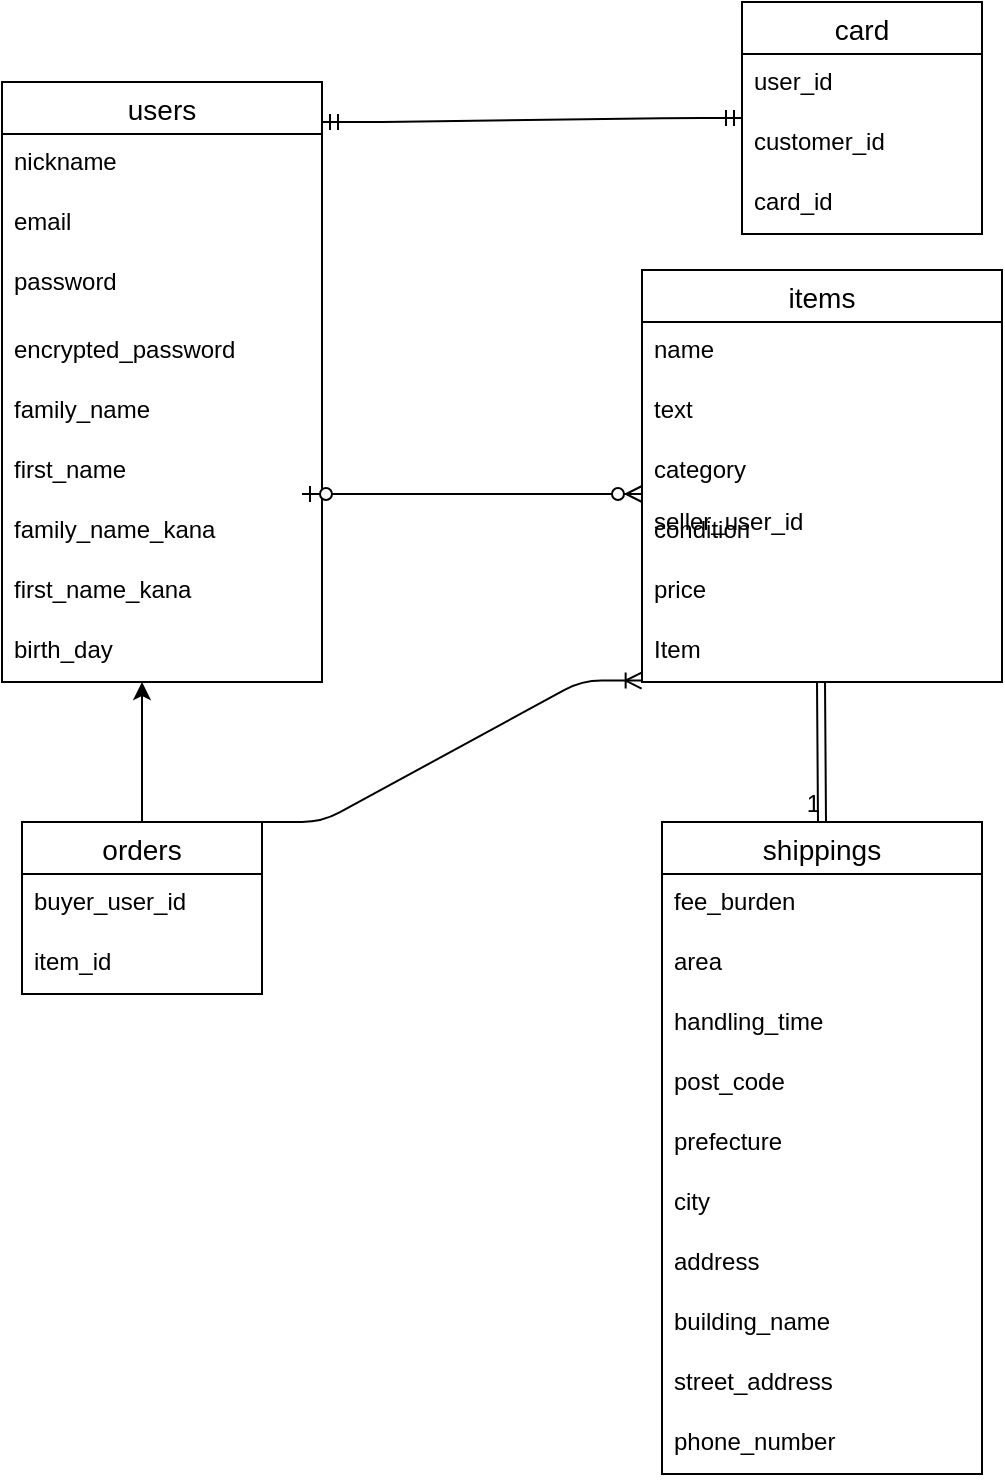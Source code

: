 <mxfile>
    <diagram id="Ik5erRTqudhsV00wJKPT" name="ページ1">
        <mxGraphModel dx="596" dy="916" grid="1" gridSize="10" guides="1" tooltips="1" connect="1" arrows="1" fold="1" page="1" pageScale="1" pageWidth="827" pageHeight="1169" math="0" shadow="0">
            <root>
                <mxCell id="0"/>
                <mxCell id="1" parent="0"/>
                <mxCell id="fyyXkuvYJVI8IvGRbl2T-38" value="users" style="swimlane;fontStyle=0;childLayout=stackLayout;horizontal=1;startSize=26;horizontalStack=0;resizeParent=1;resizeParentMax=0;resizeLast=0;collapsible=1;marginBottom=0;align=center;fontSize=14;" parent="1" vertex="1">
                    <mxGeometry x="10" y="80" width="160" height="300" as="geometry"/>
                </mxCell>
                <mxCell id="fyyXkuvYJVI8IvGRbl2T-39" value="nickname" style="text;strokeColor=none;fillColor=none;spacingLeft=4;spacingRight=4;overflow=hidden;rotatable=0;points=[[0,0.5],[1,0.5]];portConstraint=eastwest;fontSize=12;" parent="fyyXkuvYJVI8IvGRbl2T-38" vertex="1">
                    <mxGeometry y="26" width="160" height="30" as="geometry"/>
                </mxCell>
                <mxCell id="fyyXkuvYJVI8IvGRbl2T-40" value="email" style="text;strokeColor=none;fillColor=none;spacingLeft=4;spacingRight=4;overflow=hidden;rotatable=0;points=[[0,0.5],[1,0.5]];portConstraint=eastwest;fontSize=12;" parent="fyyXkuvYJVI8IvGRbl2T-38" vertex="1">
                    <mxGeometry y="56" width="160" height="30" as="geometry"/>
                </mxCell>
                <mxCell id="fyyXkuvYJVI8IvGRbl2T-41" value="password" style="text;strokeColor=none;fillColor=none;spacingLeft=4;spacingRight=4;overflow=hidden;rotatable=0;points=[[0,0.5],[1,0.5]];portConstraint=eastwest;fontSize=12;" parent="fyyXkuvYJVI8IvGRbl2T-38" vertex="1">
                    <mxGeometry y="86" width="160" height="34" as="geometry"/>
                </mxCell>
                <mxCell id="fyyXkuvYJVI8IvGRbl2T-42" value="encrypted_password" style="text;strokeColor=none;fillColor=none;spacingLeft=4;spacingRight=4;overflow=hidden;rotatable=0;points=[[0,0.5],[1,0.5]];portConstraint=eastwest;fontSize=12;" parent="fyyXkuvYJVI8IvGRbl2T-38" vertex="1">
                    <mxGeometry y="120" width="160" height="30" as="geometry"/>
                </mxCell>
                <mxCell id="fyyXkuvYJVI8IvGRbl2T-44" value="family_name" style="text;strokeColor=none;fillColor=none;spacingLeft=4;spacingRight=4;overflow=hidden;rotatable=0;points=[[0,0.5],[1,0.5]];portConstraint=eastwest;fontSize=12;" parent="fyyXkuvYJVI8IvGRbl2T-38" vertex="1">
                    <mxGeometry y="150" width="160" height="30" as="geometry"/>
                </mxCell>
                <mxCell id="fyyXkuvYJVI8IvGRbl2T-45" value="first_name" style="text;strokeColor=none;fillColor=none;spacingLeft=4;spacingRight=4;overflow=hidden;rotatable=0;points=[[0,0.5],[1,0.5]];portConstraint=eastwest;fontSize=12;" parent="fyyXkuvYJVI8IvGRbl2T-38" vertex="1">
                    <mxGeometry y="180" width="160" height="30" as="geometry"/>
                </mxCell>
                <mxCell id="fyyXkuvYJVI8IvGRbl2T-46" value="family_name_kana" style="text;strokeColor=none;fillColor=none;spacingLeft=4;spacingRight=4;overflow=hidden;rotatable=0;points=[[0,0.5],[1,0.5]];portConstraint=eastwest;fontSize=12;" parent="fyyXkuvYJVI8IvGRbl2T-38" vertex="1">
                    <mxGeometry y="210" width="160" height="30" as="geometry"/>
                </mxCell>
                <mxCell id="fyyXkuvYJVI8IvGRbl2T-47" value="first_name_kana" style="text;strokeColor=none;fillColor=none;spacingLeft=4;spacingRight=4;overflow=hidden;rotatable=0;points=[[0,0.5],[1,0.5]];portConstraint=eastwest;fontSize=12;" parent="fyyXkuvYJVI8IvGRbl2T-38" vertex="1">
                    <mxGeometry y="240" width="160" height="30" as="geometry"/>
                </mxCell>
                <mxCell id="fyyXkuvYJVI8IvGRbl2T-48" value="birth_day" style="text;strokeColor=none;fillColor=none;spacingLeft=4;spacingRight=4;overflow=hidden;rotatable=0;points=[[0,0.5],[1,0.5]];portConstraint=eastwest;fontSize=12;" parent="fyyXkuvYJVI8IvGRbl2T-38" vertex="1">
                    <mxGeometry y="270" width="160" height="30" as="geometry"/>
                </mxCell>
                <mxCell id="fyyXkuvYJVI8IvGRbl2T-51" value="items" style="swimlane;fontStyle=0;childLayout=stackLayout;horizontal=1;startSize=26;horizontalStack=0;resizeParent=1;resizeParentMax=0;resizeLast=0;collapsible=1;marginBottom=0;align=center;fontSize=14;" parent="1" vertex="1">
                    <mxGeometry x="330" y="174" width="180" height="206" as="geometry"/>
                </mxCell>
                <mxCell id="fyyXkuvYJVI8IvGRbl2T-52" value="name" style="text;strokeColor=none;fillColor=none;spacingLeft=4;spacingRight=4;overflow=hidden;rotatable=0;points=[[0,0.5],[1,0.5]];portConstraint=eastwest;fontSize=12;" parent="fyyXkuvYJVI8IvGRbl2T-51" vertex="1">
                    <mxGeometry y="26" width="180" height="30" as="geometry"/>
                </mxCell>
                <mxCell id="fyyXkuvYJVI8IvGRbl2T-53" value="text" style="text;strokeColor=none;fillColor=none;spacingLeft=4;spacingRight=4;overflow=hidden;rotatable=0;points=[[0,0.5],[1,0.5]];portConstraint=eastwest;fontSize=12;" parent="fyyXkuvYJVI8IvGRbl2T-51" vertex="1">
                    <mxGeometry y="56" width="180" height="30" as="geometry"/>
                </mxCell>
                <mxCell id="fyyXkuvYJVI8IvGRbl2T-54" value="category" style="text;strokeColor=none;fillColor=none;spacingLeft=4;spacingRight=4;overflow=hidden;rotatable=0;points=[[0,0.5],[1,0.5]];portConstraint=eastwest;fontSize=12;" parent="fyyXkuvYJVI8IvGRbl2T-51" vertex="1">
                    <mxGeometry y="86" width="180" height="30" as="geometry"/>
                </mxCell>
                <mxCell id="fyyXkuvYJVI8IvGRbl2T-55" value="condition" style="text;strokeColor=none;fillColor=none;spacingLeft=4;spacingRight=4;overflow=hidden;rotatable=0;points=[[0,0.5],[1,0.5]];portConstraint=eastwest;fontSize=12;" parent="fyyXkuvYJVI8IvGRbl2T-51" vertex="1">
                    <mxGeometry y="116" width="180" height="30" as="geometry"/>
                </mxCell>
                <mxCell id="fyyXkuvYJVI8IvGRbl2T-57" value="price" style="text;strokeColor=none;fillColor=none;spacingLeft=4;spacingRight=4;overflow=hidden;rotatable=0;points=[[0,0.5],[1,0.5]];portConstraint=eastwest;fontSize=12;" parent="fyyXkuvYJVI8IvGRbl2T-51" vertex="1">
                    <mxGeometry y="146" width="180" height="30" as="geometry"/>
                </mxCell>
                <mxCell id="fyyXkuvYJVI8IvGRbl2T-58" value="Item" style="text;strokeColor=none;fillColor=none;spacingLeft=4;spacingRight=4;overflow=hidden;rotatable=0;points=[[0,0.5],[1,0.5]];portConstraint=eastwest;fontSize=12;" parent="fyyXkuvYJVI8IvGRbl2T-51" vertex="1">
                    <mxGeometry y="176" width="180" height="30" as="geometry"/>
                </mxCell>
                <mxCell id="fyyXkuvYJVI8IvGRbl2T-60" value="shippings" style="swimlane;fontStyle=0;childLayout=stackLayout;horizontal=1;startSize=26;horizontalStack=0;resizeParent=1;resizeParentMax=0;resizeLast=0;collapsible=1;marginBottom=0;align=center;fontSize=14;" parent="1" vertex="1">
                    <mxGeometry x="340" y="450" width="160" height="326" as="geometry"/>
                </mxCell>
                <mxCell id="fyyXkuvYJVI8IvGRbl2T-61" value="fee_burden" style="text;strokeColor=none;fillColor=none;spacingLeft=4;spacingRight=4;overflow=hidden;rotatable=0;points=[[0,0.5],[1,0.5]];portConstraint=eastwest;fontSize=12;" parent="fyyXkuvYJVI8IvGRbl2T-60" vertex="1">
                    <mxGeometry y="26" width="160" height="30" as="geometry"/>
                </mxCell>
                <mxCell id="fyyXkuvYJVI8IvGRbl2T-62" value="area" style="text;strokeColor=none;fillColor=none;spacingLeft=4;spacingRight=4;overflow=hidden;rotatable=0;points=[[0,0.5],[1,0.5]];portConstraint=eastwest;fontSize=12;" parent="fyyXkuvYJVI8IvGRbl2T-60" vertex="1">
                    <mxGeometry y="56" width="160" height="30" as="geometry"/>
                </mxCell>
                <mxCell id="fyyXkuvYJVI8IvGRbl2T-63" value="handling_time" style="text;strokeColor=none;fillColor=none;spacingLeft=4;spacingRight=4;overflow=hidden;rotatable=0;points=[[0,0.5],[1,0.5]];portConstraint=eastwest;fontSize=12;" parent="fyyXkuvYJVI8IvGRbl2T-60" vertex="1">
                    <mxGeometry y="86" width="160" height="30" as="geometry"/>
                </mxCell>
                <mxCell id="27" value="post_code" style="text;strokeColor=none;fillColor=none;spacingLeft=4;spacingRight=4;overflow=hidden;rotatable=0;points=[[0,0.5],[1,0.5]];portConstraint=eastwest;fontSize=12;" vertex="1" parent="fyyXkuvYJVI8IvGRbl2T-60">
                    <mxGeometry y="116" width="160" height="30" as="geometry"/>
                </mxCell>
                <mxCell id="26" value="prefecture" style="text;strokeColor=none;fillColor=none;spacingLeft=4;spacingRight=4;overflow=hidden;rotatable=0;points=[[0,0.5],[1,0.5]];portConstraint=eastwest;fontSize=12;" vertex="1" parent="fyyXkuvYJVI8IvGRbl2T-60">
                    <mxGeometry y="146" width="160" height="30" as="geometry"/>
                </mxCell>
                <mxCell id="28" value="city" style="text;strokeColor=none;fillColor=none;spacingLeft=4;spacingRight=4;overflow=hidden;rotatable=0;points=[[0,0.5],[1,0.5]];portConstraint=eastwest;fontSize=12;" vertex="1" parent="fyyXkuvYJVI8IvGRbl2T-60">
                    <mxGeometry y="176" width="160" height="30" as="geometry"/>
                </mxCell>
                <mxCell id="29" value="address" style="text;strokeColor=none;fillColor=none;spacingLeft=4;spacingRight=4;overflow=hidden;rotatable=0;points=[[0,0.5],[1,0.5]];portConstraint=eastwest;fontSize=12;" vertex="1" parent="fyyXkuvYJVI8IvGRbl2T-60">
                    <mxGeometry y="206" width="160" height="30" as="geometry"/>
                </mxCell>
                <mxCell id="30" value="building_name" style="text;strokeColor=none;fillColor=none;spacingLeft=4;spacingRight=4;overflow=hidden;rotatable=0;points=[[0,0.5],[1,0.5]];portConstraint=eastwest;fontSize=12;" vertex="1" parent="fyyXkuvYJVI8IvGRbl2T-60">
                    <mxGeometry y="236" width="160" height="30" as="geometry"/>
                </mxCell>
                <mxCell id="31" value="street_address" style="text;strokeColor=none;fillColor=none;spacingLeft=4;spacingRight=4;overflow=hidden;rotatable=0;points=[[0,0.5],[1,0.5]];portConstraint=eastwest;fontSize=12;" vertex="1" parent="fyyXkuvYJVI8IvGRbl2T-60">
                    <mxGeometry y="266" width="160" height="30" as="geometry"/>
                </mxCell>
                <mxCell id="32" value="phone_number" style="text;strokeColor=none;fillColor=none;spacingLeft=4;spacingRight=4;overflow=hidden;rotatable=0;points=[[0,0.5],[1,0.5]];portConstraint=eastwest;fontSize=12;" vertex="1" parent="fyyXkuvYJVI8IvGRbl2T-60">
                    <mxGeometry y="296" width="160" height="30" as="geometry"/>
                </mxCell>
                <mxCell id="11" style="edgeStyle=none;html=1;" edge="1" parent="1" source="7">
                    <mxGeometry relative="1" as="geometry">
                        <mxPoint x="80" y="380" as="targetPoint"/>
                    </mxGeometry>
                </mxCell>
                <mxCell id="7" value="orders" style="swimlane;fontStyle=0;childLayout=stackLayout;horizontal=1;startSize=26;horizontalStack=0;resizeParent=1;resizeParentMax=0;resizeLast=0;collapsible=1;marginBottom=0;align=center;fontSize=14;" vertex="1" parent="1">
                    <mxGeometry x="20" y="450" width="120" height="86" as="geometry"/>
                </mxCell>
                <mxCell id="8" value="buyer_user_id" style="text;strokeColor=none;fillColor=none;spacingLeft=4;spacingRight=4;overflow=hidden;rotatable=0;points=[[0,0.5],[1,0.5]];portConstraint=eastwest;fontSize=12;" vertex="1" parent="7">
                    <mxGeometry y="26" width="120" height="30" as="geometry"/>
                </mxCell>
                <mxCell id="9" value="item_id" style="text;strokeColor=none;fillColor=none;spacingLeft=4;spacingRight=4;overflow=hidden;rotatable=0;points=[[0,0.5],[1,0.5]];portConstraint=eastwest;fontSize=12;" vertex="1" parent="7">
                    <mxGeometry y="56" width="120" height="30" as="geometry"/>
                </mxCell>
                <mxCell id="13" value="card" style="swimlane;fontStyle=0;childLayout=stackLayout;horizontal=1;startSize=26;horizontalStack=0;resizeParent=1;resizeParentMax=0;resizeLast=0;collapsible=1;marginBottom=0;align=center;fontSize=14;" vertex="1" parent="1">
                    <mxGeometry x="380" y="40" width="120" height="116" as="geometry"/>
                </mxCell>
                <mxCell id="14" value="user_id" style="text;strokeColor=none;fillColor=none;spacingLeft=4;spacingRight=4;overflow=hidden;rotatable=0;points=[[0,0.5],[1,0.5]];portConstraint=eastwest;fontSize=12;" vertex="1" parent="13">
                    <mxGeometry y="26" width="120" height="30" as="geometry"/>
                </mxCell>
                <mxCell id="15" value="customer_id" style="text;strokeColor=none;fillColor=none;spacingLeft=4;spacingRight=4;overflow=hidden;rotatable=0;points=[[0,0.5],[1,0.5]];portConstraint=eastwest;fontSize=12;" vertex="1" parent="13">
                    <mxGeometry y="56" width="120" height="30" as="geometry"/>
                </mxCell>
                <mxCell id="16" value="card_id" style="text;strokeColor=none;fillColor=none;spacingLeft=4;spacingRight=4;overflow=hidden;rotatable=0;points=[[0,0.5],[1,0.5]];portConstraint=eastwest;fontSize=12;" vertex="1" parent="13">
                    <mxGeometry y="86" width="120" height="30" as="geometry"/>
                </mxCell>
                <mxCell id="fyyXkuvYJVI8IvGRbl2T-59" value="seller_user_id" style="text;strokeColor=none;fillColor=none;spacingLeft=4;spacingRight=4;overflow=hidden;rotatable=0;points=[[0,0.5],[1,0.5]];portConstraint=eastwest;fontSize=12;" parent="1" vertex="1">
                    <mxGeometry x="330" y="286" width="180" height="30" as="geometry"/>
                </mxCell>
                <mxCell id="22" value="" style="edgeStyle=entityRelationEdgeStyle;fontSize=12;html=1;endArrow=ERmandOne;startArrow=ERmandOne;" edge="1" parent="1">
                    <mxGeometry width="100" height="100" relative="1" as="geometry">
                        <mxPoint x="170" y="100" as="sourcePoint"/>
                        <mxPoint x="380" y="98" as="targetPoint"/>
                    </mxGeometry>
                </mxCell>
                <mxCell id="24" value="" style="shape=link;html=1;rounded=0;" edge="1" parent="1">
                    <mxGeometry relative="1" as="geometry">
                        <mxPoint x="419.5" y="380" as="sourcePoint"/>
                        <mxPoint x="420" y="450" as="targetPoint"/>
                    </mxGeometry>
                </mxCell>
                <mxCell id="25" value="1" style="resizable=0;html=1;align=right;verticalAlign=bottom;" connectable="0" vertex="1" parent="24">
                    <mxGeometry x="1" relative="1" as="geometry"/>
                </mxCell>
                <mxCell id="35" value="" style="edgeStyle=entityRelationEdgeStyle;fontSize=12;html=1;endArrow=ERzeroToMany;startArrow=ERzeroToOne;" edge="1" parent="1">
                    <mxGeometry width="100" height="100" relative="1" as="geometry">
                        <mxPoint x="160" y="286" as="sourcePoint"/>
                        <mxPoint x="330" y="286" as="targetPoint"/>
                    </mxGeometry>
                </mxCell>
                <mxCell id="36" value="" style="edgeStyle=entityRelationEdgeStyle;fontSize=12;html=1;endArrow=ERoneToMany;entryX=-0.001;entryY=0.976;entryDx=0;entryDy=0;exitX=1;exitY=0;exitDx=0;exitDy=0;entryPerimeter=0;" edge="1" parent="1" source="7" target="fyyXkuvYJVI8IvGRbl2T-58">
                    <mxGeometry width="100" height="100" relative="1" as="geometry">
                        <mxPoint x="140" y="470" as="sourcePoint"/>
                        <mxPoint x="240" y="370" as="targetPoint"/>
                    </mxGeometry>
                </mxCell>
            </root>
        </mxGraphModel>
    </diagram>
</mxfile>
